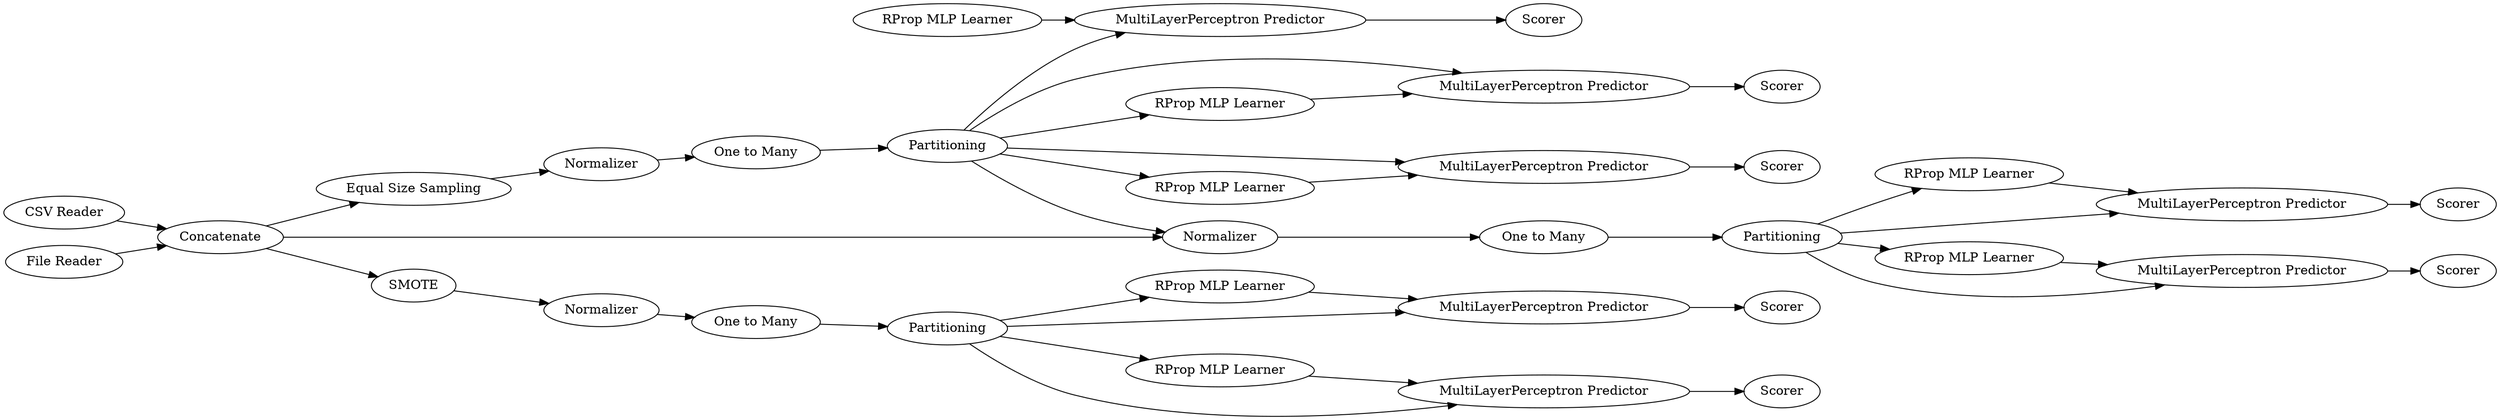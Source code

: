 digraph {
	"-8423074825592620217_41" [label="RProp MLP Learner"]
	"-8423074825592620217_28" [label="MultiLayerPerceptron Predictor"]
	"-1740283886919394816_18" [label=Scorer]
	"-8423074825592620217_35" [label="One to Many"]
	"-1740283886919394816_17" [label="RProp MLP Learner"]
	"-8423074825592620217_11" [label="CSV Reader"]
	"-1740283886919394816_15" [label="RProp MLP Learner"]
	"-8423074825592620217_20" [label="Equal Size Sampling"]
	"-8423074825592620217_40" [label="MultiLayerPerceptron Predictor"]
	"-8423074825592620217_23" [label="MultiLayerPerceptron Predictor"]
	"-8423074825592620217_42" [label=Scorer]
	"-8423074825592620217_33" [label=SMOTE]
	"-8423074825592620217_39" [label="RProp MLP Learner"]
	"-8423074825592620217_32" [label="MultiLayerPerceptron Predictor"]
	"-8423074825592620217_25" [label=Partitioning]
	"-8423074825592620217_36" [label=Partitioning]
	"-1740283886919394816_5" [label=Scorer]
	"-8423074825592620217_22" [label=Normalizer]
	"-8423074825592620217_37" [label=Normalizer]
	"-8423074825592620217_26" [label="RProp MLP Learner"]
	"-8423074825592620217_31" [label="RProp MLP Learner"]
	"-8423074825592620217_43" [label="MultiLayerPerceptron Predictor"]
	"-1740283886919394816_27" [label="RProp MLP Learner"]
	"-8423074825592620217_12" [label="File Reader"]
	"-8423074825592620217_30" [label=Scorer]
	"-1740283886919394816_10" [label=Partitioning]
	"-1740283886919394816_14" [label="MultiLayerPerceptron Predictor"]
	"-8423074825592620217_24" [label="One to Many"]
	"-1740283886919394816_6" [label=Normalizer]
	"-8423074825592620217_13" [label=Concatenate]
	"-1740283886919394816_19" [label="MultiLayerPerceptron Predictor"]
	"-8423074825592620217_21" [label=Scorer]
	"-8423074825592620217_38" [label=Scorer]
	"-1740283886919394816_16" [label="One to Many"]
	"-8423074825592620217_29" [label=Scorer]
	"-1740283886919394816_10" -> "-1740283886919394816_14"
	"-8423074825592620217_40" -> "-8423074825592620217_42"
	"-1740283886919394816_6" -> "-1740283886919394816_16"
	"-1740283886919394816_27" -> "-8423074825592620217_23"
	"-8423074825592620217_36" -> "-8423074825592620217_43"
	"-8423074825592620217_12" -> "-8423074825592620217_13"
	"-1740283886919394816_10" -> "-1740283886919394816_19"
	"-8423074825592620217_36" -> "-8423074825592620217_41"
	"-1740283886919394816_14" -> "-1740283886919394816_5"
	"-8423074825592620217_41" -> "-8423074825592620217_40"
	"-8423074825592620217_26" -> "-8423074825592620217_28"
	"-1740283886919394816_10" -> "-1740283886919394816_15"
	"-8423074825592620217_37" -> "-8423074825592620217_35"
	"-8423074825592620217_22" -> "-8423074825592620217_24"
	"-8423074825592620217_36" -> "-8423074825592620217_40"
	"-1740283886919394816_17" -> "-1740283886919394816_19"
	"-1740283886919394816_16" -> "-1740283886919394816_10"
	"-1740283886919394816_15" -> "-1740283886919394816_14"
	"-8423074825592620217_25" -> "-8423074825592620217_32"
	"-1740283886919394816_19" -> "-1740283886919394816_18"
	"-8423074825592620217_20" -> "-8423074825592620217_22"
	"-8423074825592620217_28" -> "-8423074825592620217_21"
	"-8423074825592620217_36" -> "-8423074825592620217_39"
	"-8423074825592620217_23" -> "-8423074825592620217_29"
	"-8423074825592620217_25" -> "-8423074825592620217_28"
	"-8423074825592620217_24" -> "-8423074825592620217_25"
	"-8423074825592620217_32" -> "-8423074825592620217_30"
	"-8423074825592620217_11" -> "-8423074825592620217_13"
	"-8423074825592620217_25" -> "-8423074825592620217_23"
	"-8423074825592620217_25" -> "-1740283886919394816_6"
	"-8423074825592620217_35" -> "-8423074825592620217_36"
	"-8423074825592620217_31" -> "-8423074825592620217_32"
	"-8423074825592620217_25" -> "-8423074825592620217_26"
	"-8423074825592620217_39" -> "-8423074825592620217_43"
	"-1740283886919394816_10" -> "-1740283886919394816_17"
	"-8423074825592620217_13" -> "-1740283886919394816_6"
	"-8423074825592620217_33" -> "-8423074825592620217_37"
	"-8423074825592620217_13" -> "-8423074825592620217_33"
	"-8423074825592620217_13" -> "-8423074825592620217_20"
	"-8423074825592620217_43" -> "-8423074825592620217_38"
	"-8423074825592620217_25" -> "-8423074825592620217_31"
	rankdir=LR
}
